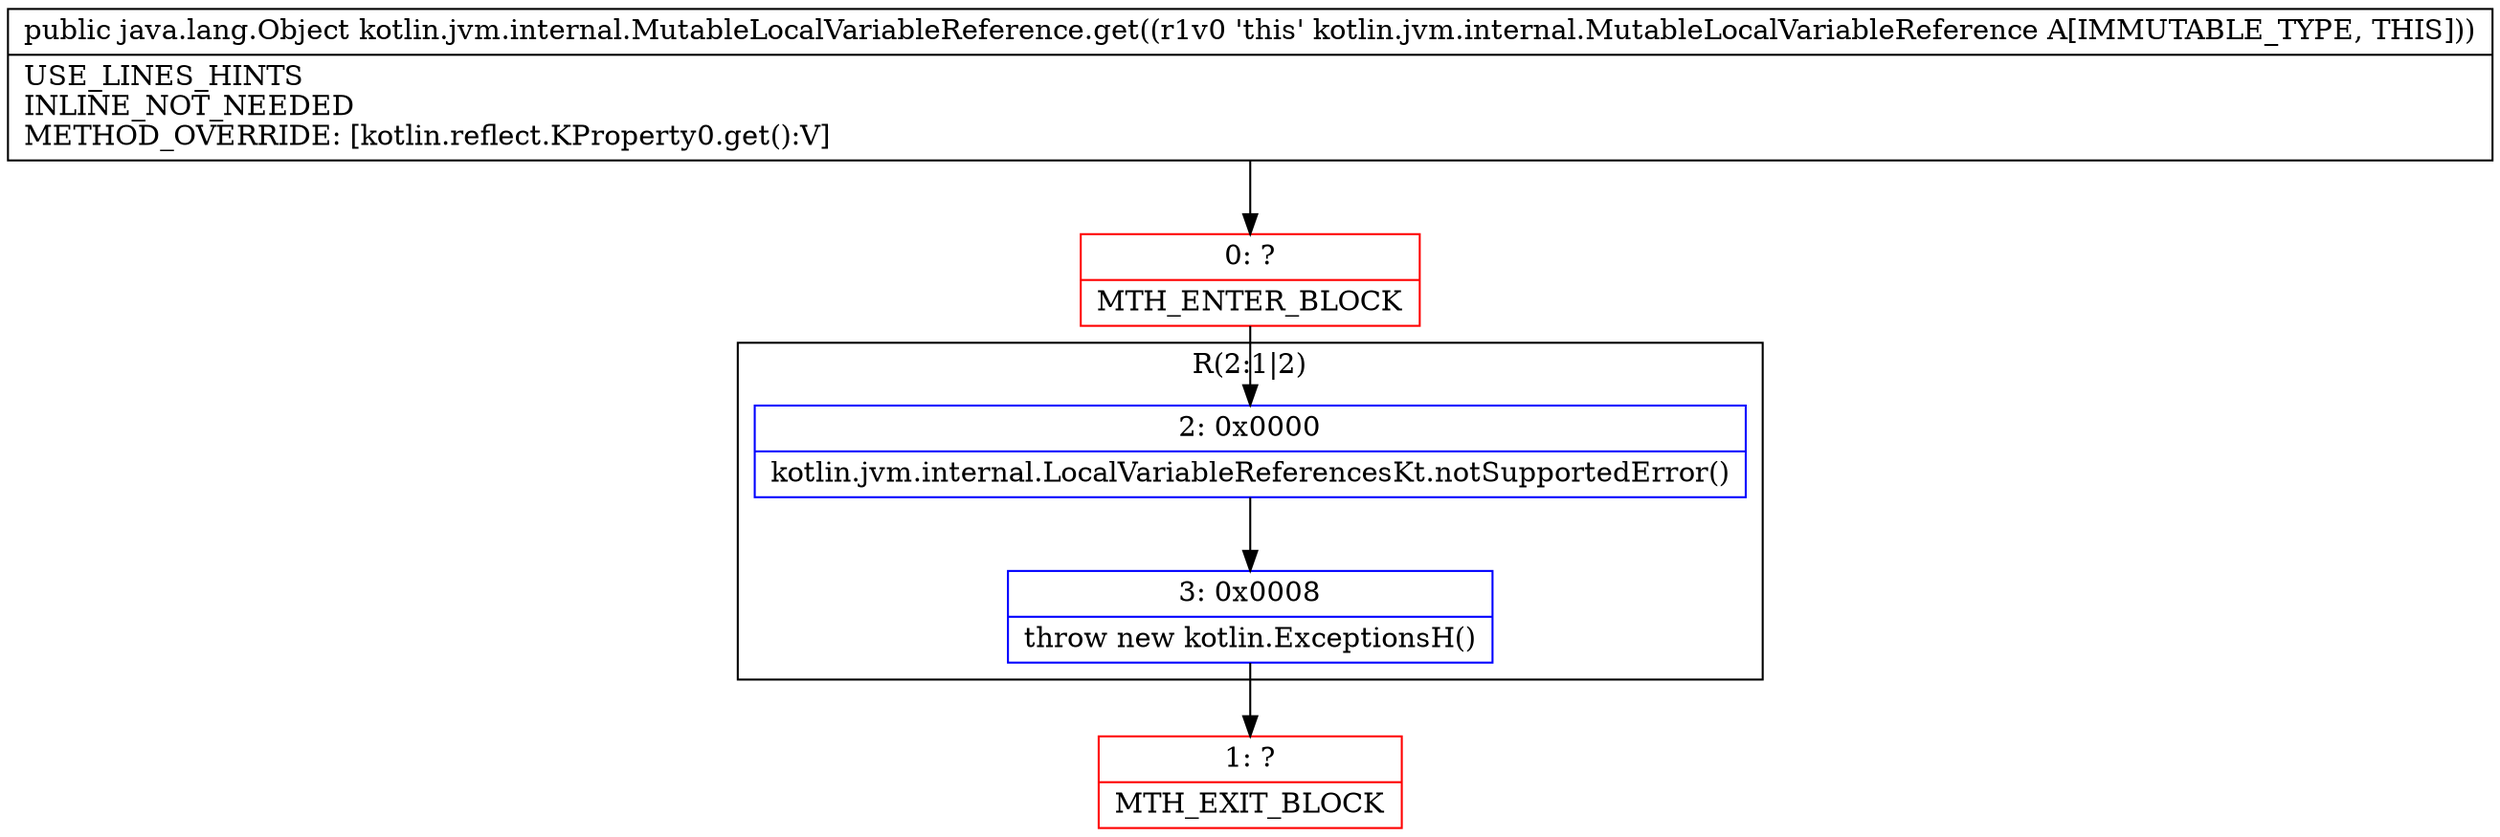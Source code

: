 digraph "CFG forkotlin.jvm.internal.MutableLocalVariableReference.get()Ljava\/lang\/Object;" {
subgraph cluster_Region_852678564 {
label = "R(2:1|2)";
node [shape=record,color=blue];
Node_2 [shape=record,label="{2\:\ 0x0000|kotlin.jvm.internal.LocalVariableReferencesKt.notSupportedError()\l}"];
Node_3 [shape=record,label="{3\:\ 0x0008|throw new kotlin.ExceptionsH()\l}"];
}
Node_0 [shape=record,color=red,label="{0\:\ ?|MTH_ENTER_BLOCK\l}"];
Node_1 [shape=record,color=red,label="{1\:\ ?|MTH_EXIT_BLOCK\l}"];
MethodNode[shape=record,label="{public java.lang.Object kotlin.jvm.internal.MutableLocalVariableReference.get((r1v0 'this' kotlin.jvm.internal.MutableLocalVariableReference A[IMMUTABLE_TYPE, THIS]))  | USE_LINES_HINTS\lINLINE_NOT_NEEDED\lMETHOD_OVERRIDE: [kotlin.reflect.KProperty0.get():V]\l}"];
MethodNode -> Node_0;Node_2 -> Node_3;
Node_3 -> Node_1;
Node_0 -> Node_2;
}

